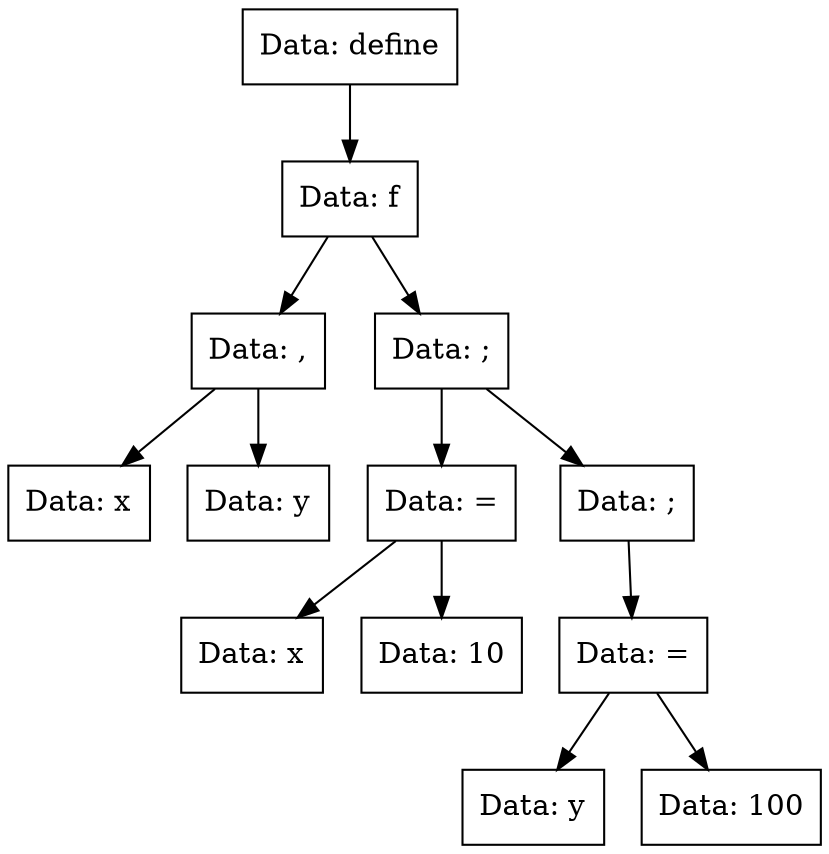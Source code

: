 digraph f{
Node0x561290d13750[shape="record", label="Data: define"];
Node0x561290d13ca0[shape="record", label="Data: f"];
Node0x561290d13bb0[shape="record", label="Data: ,"];
Node0x561290d13840[shape="record", label="Data: x"];
Node0x561290d13bb0->Node0x561290d13840;
Node0x561290d137f0[shape="record", label="Data: y"];
Node0x561290d13bb0->Node0x561290d137f0;
Node0x561290d13ca0->Node0x561290d13bb0;
Node0x561290d13c50[shape="record", label="Data: ;"];
Node0x561290d13ac0[shape="record", label="Data: ="];
Node0x561290d13c00[shape="record", label="Data: x"];
Node0x561290d13ac0->Node0x561290d13c00;
Node0x561290d13890[shape="record", label="Data: 10"];
Node0x561290d13ac0->Node0x561290d13890;
Node0x561290d13c50->Node0x561290d13ac0;
Node0x561290d13700[shape="record", label="Data: ;"];
Node0x561290d139d0[shape="record", label="Data: ="];
Node0x561290d13d90[shape="record", label="Data: y"];
Node0x561290d139d0->Node0x561290d13d90;
Node0x561290d13980[shape="record", label="Data: 100"];
Node0x561290d139d0->Node0x561290d13980;
Node0x561290d13700->Node0x561290d139d0;
Node0x561290d13c50->Node0x561290d13700;
Node0x561290d13ca0->Node0x561290d13c50;
Node0x561290d13750->Node0x561290d13ca0;
}